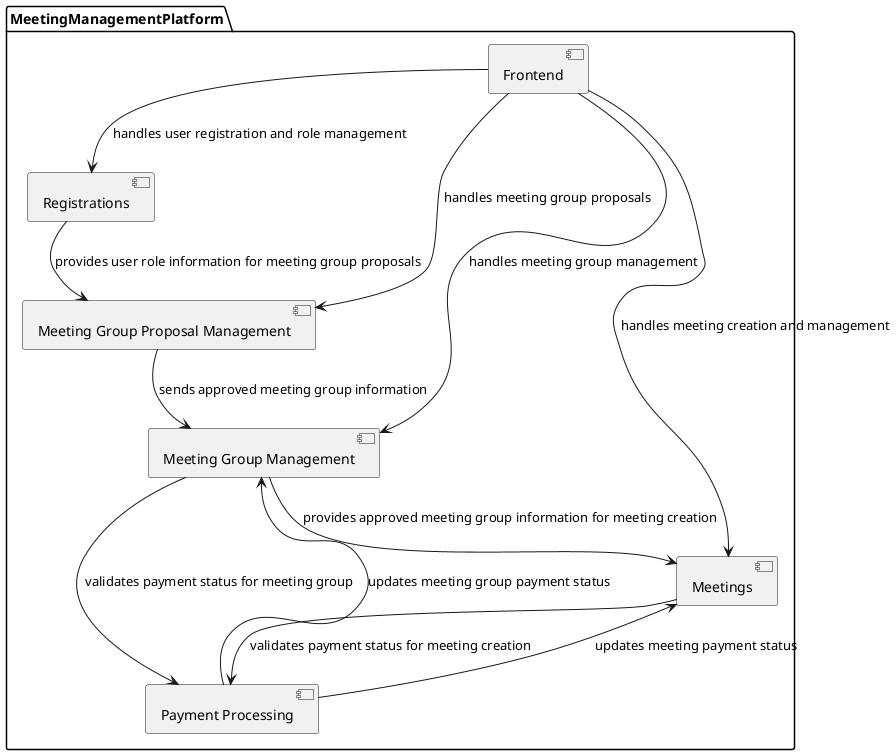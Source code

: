 @startuml
package MeetingManagementPlatform {
    [Registrations] as Registrations
    [Meeting Group Proposal Management] as ProposalMgmt
    [Meeting Group Management] as MeetingGroupMgmt
    [Meetings] as MeetingMgmt
    [Payment Processing] as PaymentProcessing
    [Frontend] as WebInterface

    WebInterface --> Registrations: handles user registration and role management
    Registrations --> ProposalMgmt: provides user role information for meeting group proposals
    WebInterface --> ProposalMgmt: handles meeting group proposals
    ProposalMgmt --> MeetingGroupMgmt: sends approved meeting group information
    WebInterface --> MeetingGroupMgmt: handles meeting group management
    MeetingGroupMgmt --> MeetingMgmt: provides approved meeting group information for meeting creation
    WebInterface --> MeetingMgmt: handles meeting creation and management
    MeetingGroupMgmt --> PaymentProcessing: validates payment status for meeting group
    MeetingMgmt --> PaymentProcessing: validates payment status for meeting creation
    PaymentProcessing --> MeetingGroupMgmt: updates meeting group payment status
    PaymentProcessing --> MeetingMgmt: updates meeting payment status
}
@enduml
